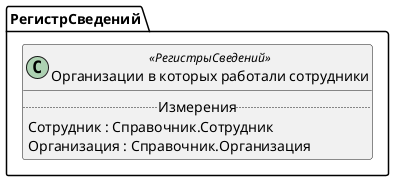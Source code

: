 ﻿@startuml ОрганизацииВКоторыхРаботалиСотрудники
'!include templates.wsd
'..\include templates.wsd
class РегистрСведений.ОрганизацииВКоторыхРаботалиСотрудники as "Организации в которых работали сотрудники" <<РегистрыСведений>>
{
..Измерения..
Сотрудник : Справочник.Сотрудник
Организация : Справочник.Организация
}
@enduml
